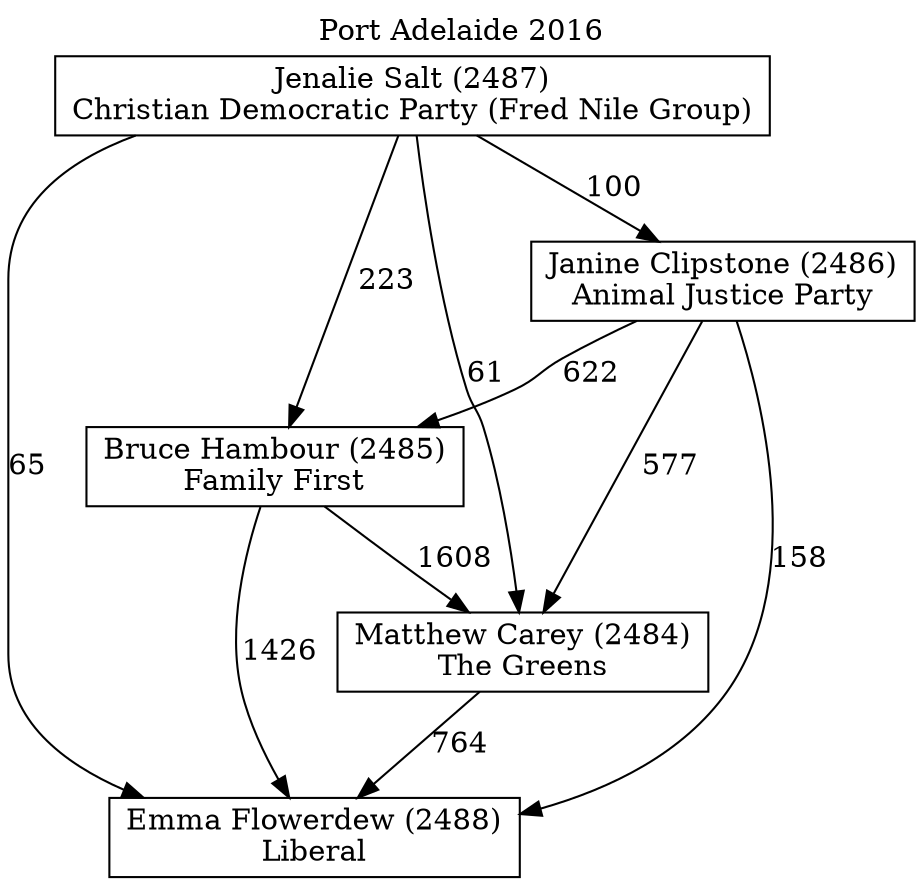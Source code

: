 // House preference flow
digraph "Emma Flowerdew (2488)_Port Adelaide_2016" {
	graph [label="Port Adelaide 2016" labelloc=t mclimit=10]
	node [shape=box]
	"Jenalie Salt (2487)" [label="Jenalie Salt (2487)
Christian Democratic Party (Fred Nile Group)"]
	"Matthew Carey (2484)" [label="Matthew Carey (2484)
The Greens"]
	"Emma Flowerdew (2488)" [label="Emma Flowerdew (2488)
Liberal"]
	"Bruce Hambour (2485)" [label="Bruce Hambour (2485)
Family First"]
	"Janine Clipstone (2486)" [label="Janine Clipstone (2486)
Animal Justice Party"]
	"Jenalie Salt (2487)" -> "Janine Clipstone (2486)" [label=100]
	"Janine Clipstone (2486)" -> "Bruce Hambour (2485)" [label=622]
	"Janine Clipstone (2486)" -> "Matthew Carey (2484)" [label=577]
	"Jenalie Salt (2487)" -> "Emma Flowerdew (2488)" [label=65]
	"Bruce Hambour (2485)" -> "Emma Flowerdew (2488)" [label=1426]
	"Bruce Hambour (2485)" -> "Matthew Carey (2484)" [label=1608]
	"Janine Clipstone (2486)" -> "Emma Flowerdew (2488)" [label=158]
	"Jenalie Salt (2487)" -> "Matthew Carey (2484)" [label=61]
	"Jenalie Salt (2487)" -> "Bruce Hambour (2485)" [label=223]
	"Matthew Carey (2484)" -> "Emma Flowerdew (2488)" [label=764]
}
